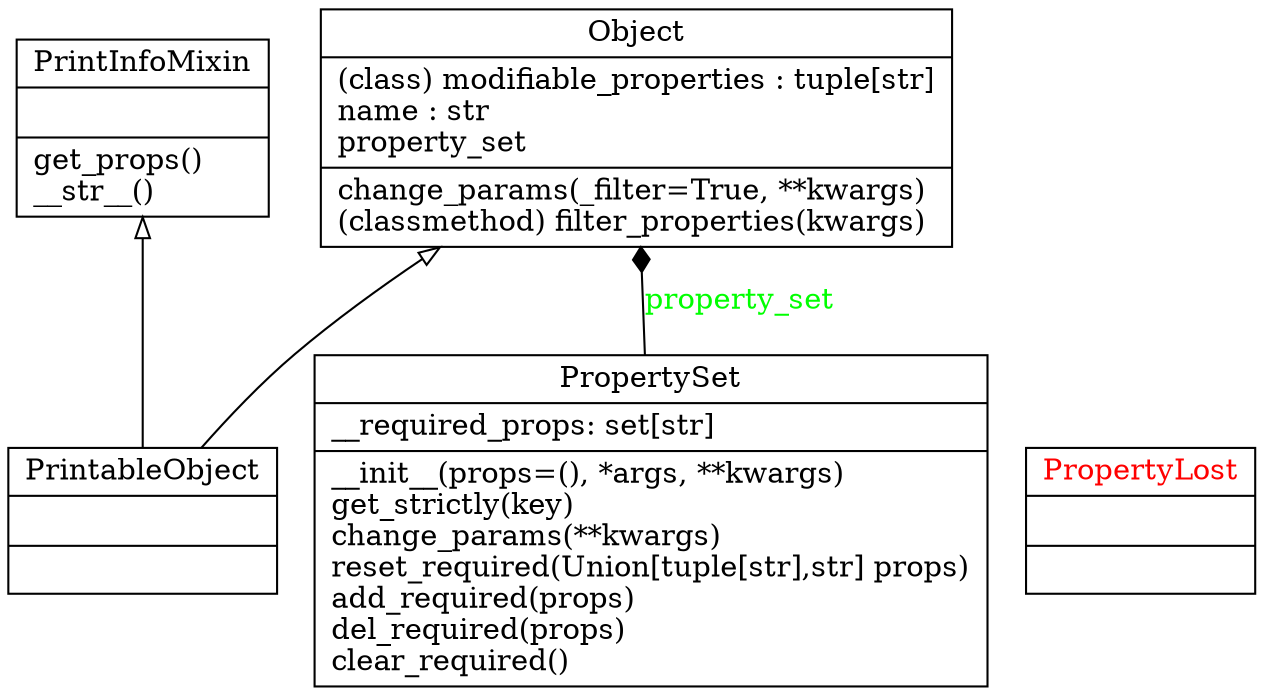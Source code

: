 digraph "classes" {
charset="utf-8"
rankdir=BT
"0" [label="{PrintInfoMixin|\l|get_props()\l__str__()\l}", shape="record"];
"1" [label="{PrintableObject|\l|}", shape="record"];
"2" [fontcolor="red", label="{PropertyLost|\l|}", shape="record"];
"3" [label="{PropertySet|__required_props: set[str]\l|__init__(props=(), *args, **kwargs)\lget_strictly(key)\lchange_params(**kwargs)\lreset_required(Union[tuple[str],str] props)\ladd_required(props)\ldel_required(props)\lclear_required()\l}", shape="record"];
"4" [label="{Object|(class) modifiable_properties : tuple[str]\lname : str\lproperty_set\l|change_params(_filter=True, **kwargs)\l(classmethod) filter_properties(kwargs)\l}", shape="record"];
"1" -> "0" [arrowhead="empty", arrowtail="none"];
"1" -> "4" [arrowhead="empty", arrowtail="none"];
"3" -> "4" [arrowhead="diamond", arrowtail="none", fontcolor="green", label="property_set", style="solid"];
}
